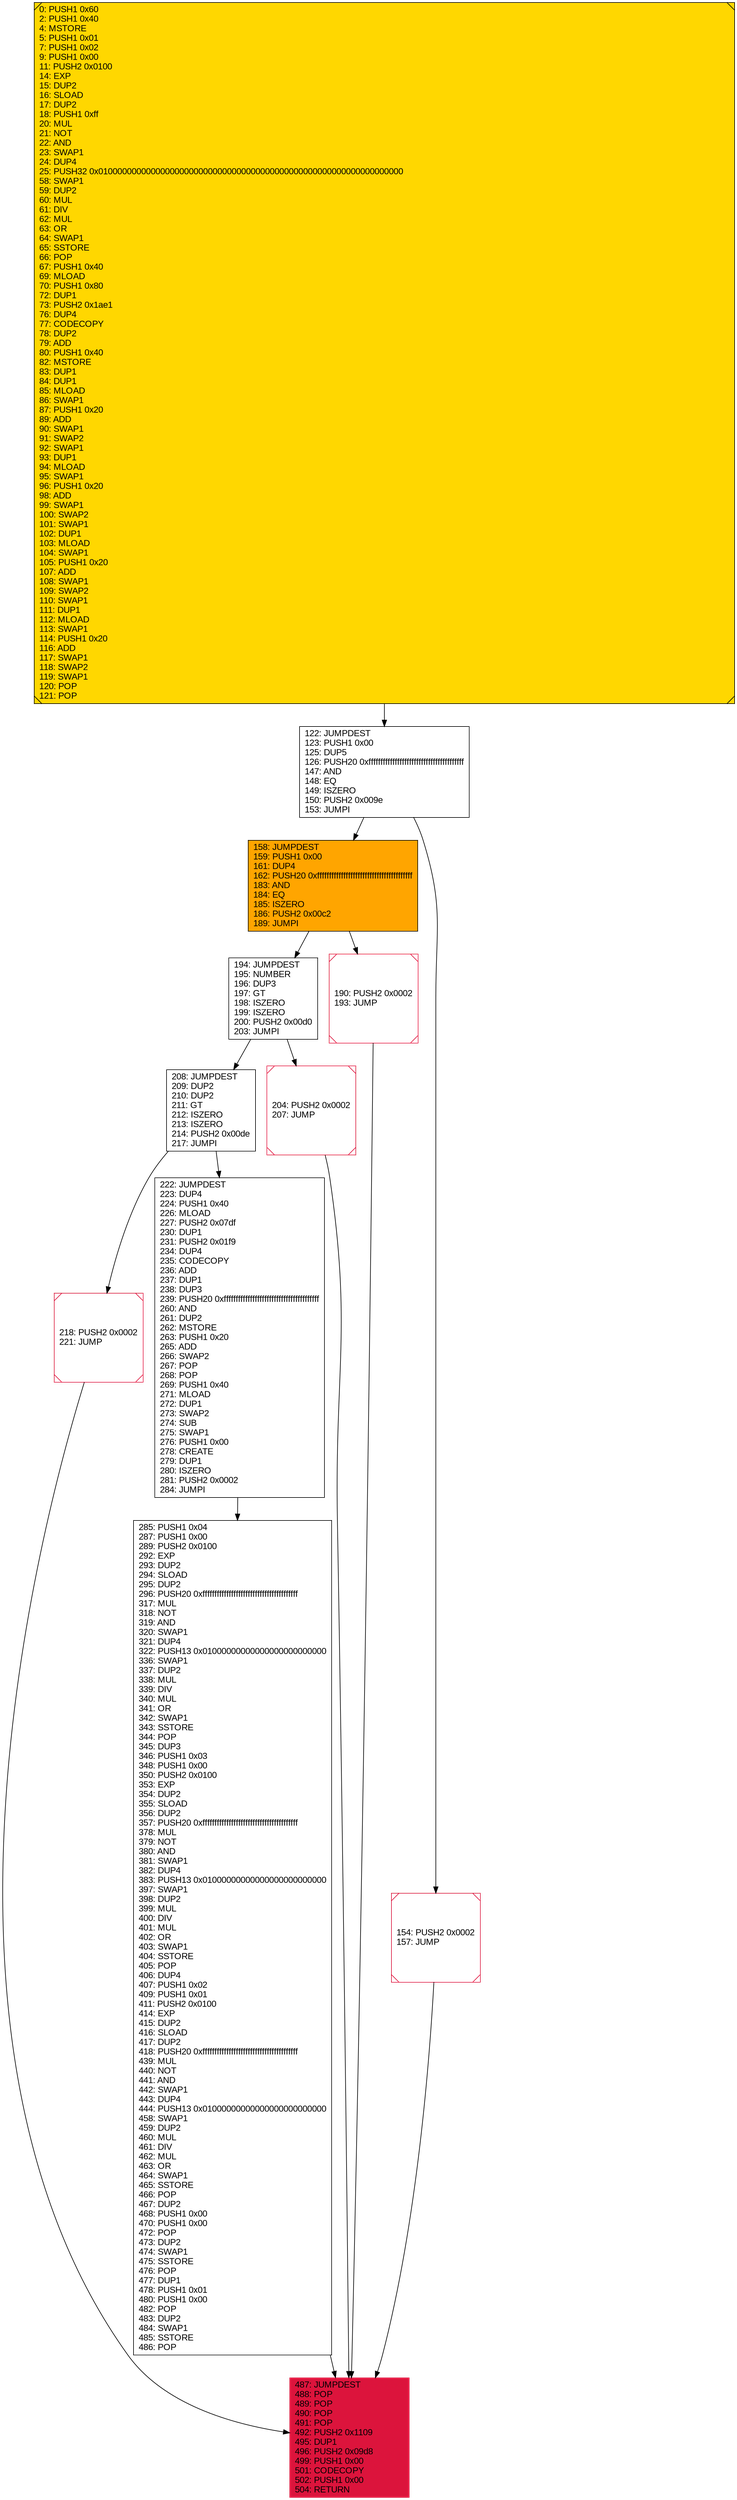 digraph G {
bgcolor=transparent rankdir=UD;
node [shape=box style=filled color=black fillcolor=white fontname=arial fontcolor=black];
122 [label="122: JUMPDEST\l123: PUSH1 0x00\l125: DUP5\l126: PUSH20 0xffffffffffffffffffffffffffffffffffffffff\l147: AND\l148: EQ\l149: ISZERO\l150: PUSH2 0x009e\l153: JUMPI\l" ];
285 [label="285: PUSH1 0x04\l287: PUSH1 0x00\l289: PUSH2 0x0100\l292: EXP\l293: DUP2\l294: SLOAD\l295: DUP2\l296: PUSH20 0xffffffffffffffffffffffffffffffffffffffff\l317: MUL\l318: NOT\l319: AND\l320: SWAP1\l321: DUP4\l322: PUSH13 0x01000000000000000000000000\l336: SWAP1\l337: DUP2\l338: MUL\l339: DIV\l340: MUL\l341: OR\l342: SWAP1\l343: SSTORE\l344: POP\l345: DUP3\l346: PUSH1 0x03\l348: PUSH1 0x00\l350: PUSH2 0x0100\l353: EXP\l354: DUP2\l355: SLOAD\l356: DUP2\l357: PUSH20 0xffffffffffffffffffffffffffffffffffffffff\l378: MUL\l379: NOT\l380: AND\l381: SWAP1\l382: DUP4\l383: PUSH13 0x01000000000000000000000000\l397: SWAP1\l398: DUP2\l399: MUL\l400: DIV\l401: MUL\l402: OR\l403: SWAP1\l404: SSTORE\l405: POP\l406: DUP4\l407: PUSH1 0x02\l409: PUSH1 0x01\l411: PUSH2 0x0100\l414: EXP\l415: DUP2\l416: SLOAD\l417: DUP2\l418: PUSH20 0xffffffffffffffffffffffffffffffffffffffff\l439: MUL\l440: NOT\l441: AND\l442: SWAP1\l443: DUP4\l444: PUSH13 0x01000000000000000000000000\l458: SWAP1\l459: DUP2\l460: MUL\l461: DIV\l462: MUL\l463: OR\l464: SWAP1\l465: SSTORE\l466: POP\l467: DUP2\l468: PUSH1 0x00\l470: PUSH1 0x00\l472: POP\l473: DUP2\l474: SWAP1\l475: SSTORE\l476: POP\l477: DUP1\l478: PUSH1 0x01\l480: PUSH1 0x00\l482: POP\l483: DUP2\l484: SWAP1\l485: SSTORE\l486: POP\l" ];
208 [label="208: JUMPDEST\l209: DUP2\l210: DUP2\l211: GT\l212: ISZERO\l213: ISZERO\l214: PUSH2 0x00de\l217: JUMPI\l" ];
158 [label="158: JUMPDEST\l159: PUSH1 0x00\l161: DUP4\l162: PUSH20 0xffffffffffffffffffffffffffffffffffffffff\l183: AND\l184: EQ\l185: ISZERO\l186: PUSH2 0x00c2\l189: JUMPI\l" fillcolor=orange ];
204 [label="204: PUSH2 0x0002\l207: JUMP\l" shape=Msquare color=crimson ];
487 [label="487: EXIT BLOCK\l" fillcolor=crimson ];
194 [label="194: JUMPDEST\l195: NUMBER\l196: DUP3\l197: GT\l198: ISZERO\l199: ISZERO\l200: PUSH2 0x00d0\l203: JUMPI\l" ];
154 [label="154: PUSH2 0x0002\l157: JUMP\l" shape=Msquare color=crimson ];
218 [label="218: PUSH2 0x0002\l221: JUMP\l" shape=Msquare color=crimson ];
190 [label="190: PUSH2 0x0002\l193: JUMP\l" shape=Msquare color=crimson ];
487 [label="487: JUMPDEST\l488: POP\l489: POP\l490: POP\l491: POP\l492: PUSH2 0x1109\l495: DUP1\l496: PUSH2 0x09d8\l499: PUSH1 0x00\l501: CODECOPY\l502: PUSH1 0x00\l504: RETURN\l" shape=Msquare color=crimson ];
0 [label="0: PUSH1 0x60\l2: PUSH1 0x40\l4: MSTORE\l5: PUSH1 0x01\l7: PUSH1 0x02\l9: PUSH1 0x00\l11: PUSH2 0x0100\l14: EXP\l15: DUP2\l16: SLOAD\l17: DUP2\l18: PUSH1 0xff\l20: MUL\l21: NOT\l22: AND\l23: SWAP1\l24: DUP4\l25: PUSH32 0x0100000000000000000000000000000000000000000000000000000000000000\l58: SWAP1\l59: DUP2\l60: MUL\l61: DIV\l62: MUL\l63: OR\l64: SWAP1\l65: SSTORE\l66: POP\l67: PUSH1 0x40\l69: MLOAD\l70: PUSH1 0x80\l72: DUP1\l73: PUSH2 0x1ae1\l76: DUP4\l77: CODECOPY\l78: DUP2\l79: ADD\l80: PUSH1 0x40\l82: MSTORE\l83: DUP1\l84: DUP1\l85: MLOAD\l86: SWAP1\l87: PUSH1 0x20\l89: ADD\l90: SWAP1\l91: SWAP2\l92: SWAP1\l93: DUP1\l94: MLOAD\l95: SWAP1\l96: PUSH1 0x20\l98: ADD\l99: SWAP1\l100: SWAP2\l101: SWAP1\l102: DUP1\l103: MLOAD\l104: SWAP1\l105: PUSH1 0x20\l107: ADD\l108: SWAP1\l109: SWAP2\l110: SWAP1\l111: DUP1\l112: MLOAD\l113: SWAP1\l114: PUSH1 0x20\l116: ADD\l117: SWAP1\l118: SWAP2\l119: SWAP1\l120: POP\l121: POP\l" fillcolor=lemonchiffon shape=Msquare fillcolor=gold ];
222 [label="222: JUMPDEST\l223: DUP4\l224: PUSH1 0x40\l226: MLOAD\l227: PUSH2 0x07df\l230: DUP1\l231: PUSH2 0x01f9\l234: DUP4\l235: CODECOPY\l236: ADD\l237: DUP1\l238: DUP3\l239: PUSH20 0xffffffffffffffffffffffffffffffffffffffff\l260: AND\l261: DUP2\l262: MSTORE\l263: PUSH1 0x20\l265: ADD\l266: SWAP2\l267: POP\l268: POP\l269: PUSH1 0x40\l271: MLOAD\l272: DUP1\l273: SWAP2\l274: SUB\l275: SWAP1\l276: PUSH1 0x00\l278: CREATE\l279: DUP1\l280: ISZERO\l281: PUSH2 0x0002\l284: JUMPI\l" ];
204 -> 487;
122 -> 158;
194 -> 208;
194 -> 204;
158 -> 194;
122 -> 154;
158 -> 190;
208 -> 218;
190 -> 487;
285 -> 487;
154 -> 487;
218 -> 487;
0 -> 122;
222 -> 285;
208 -> 222;
}